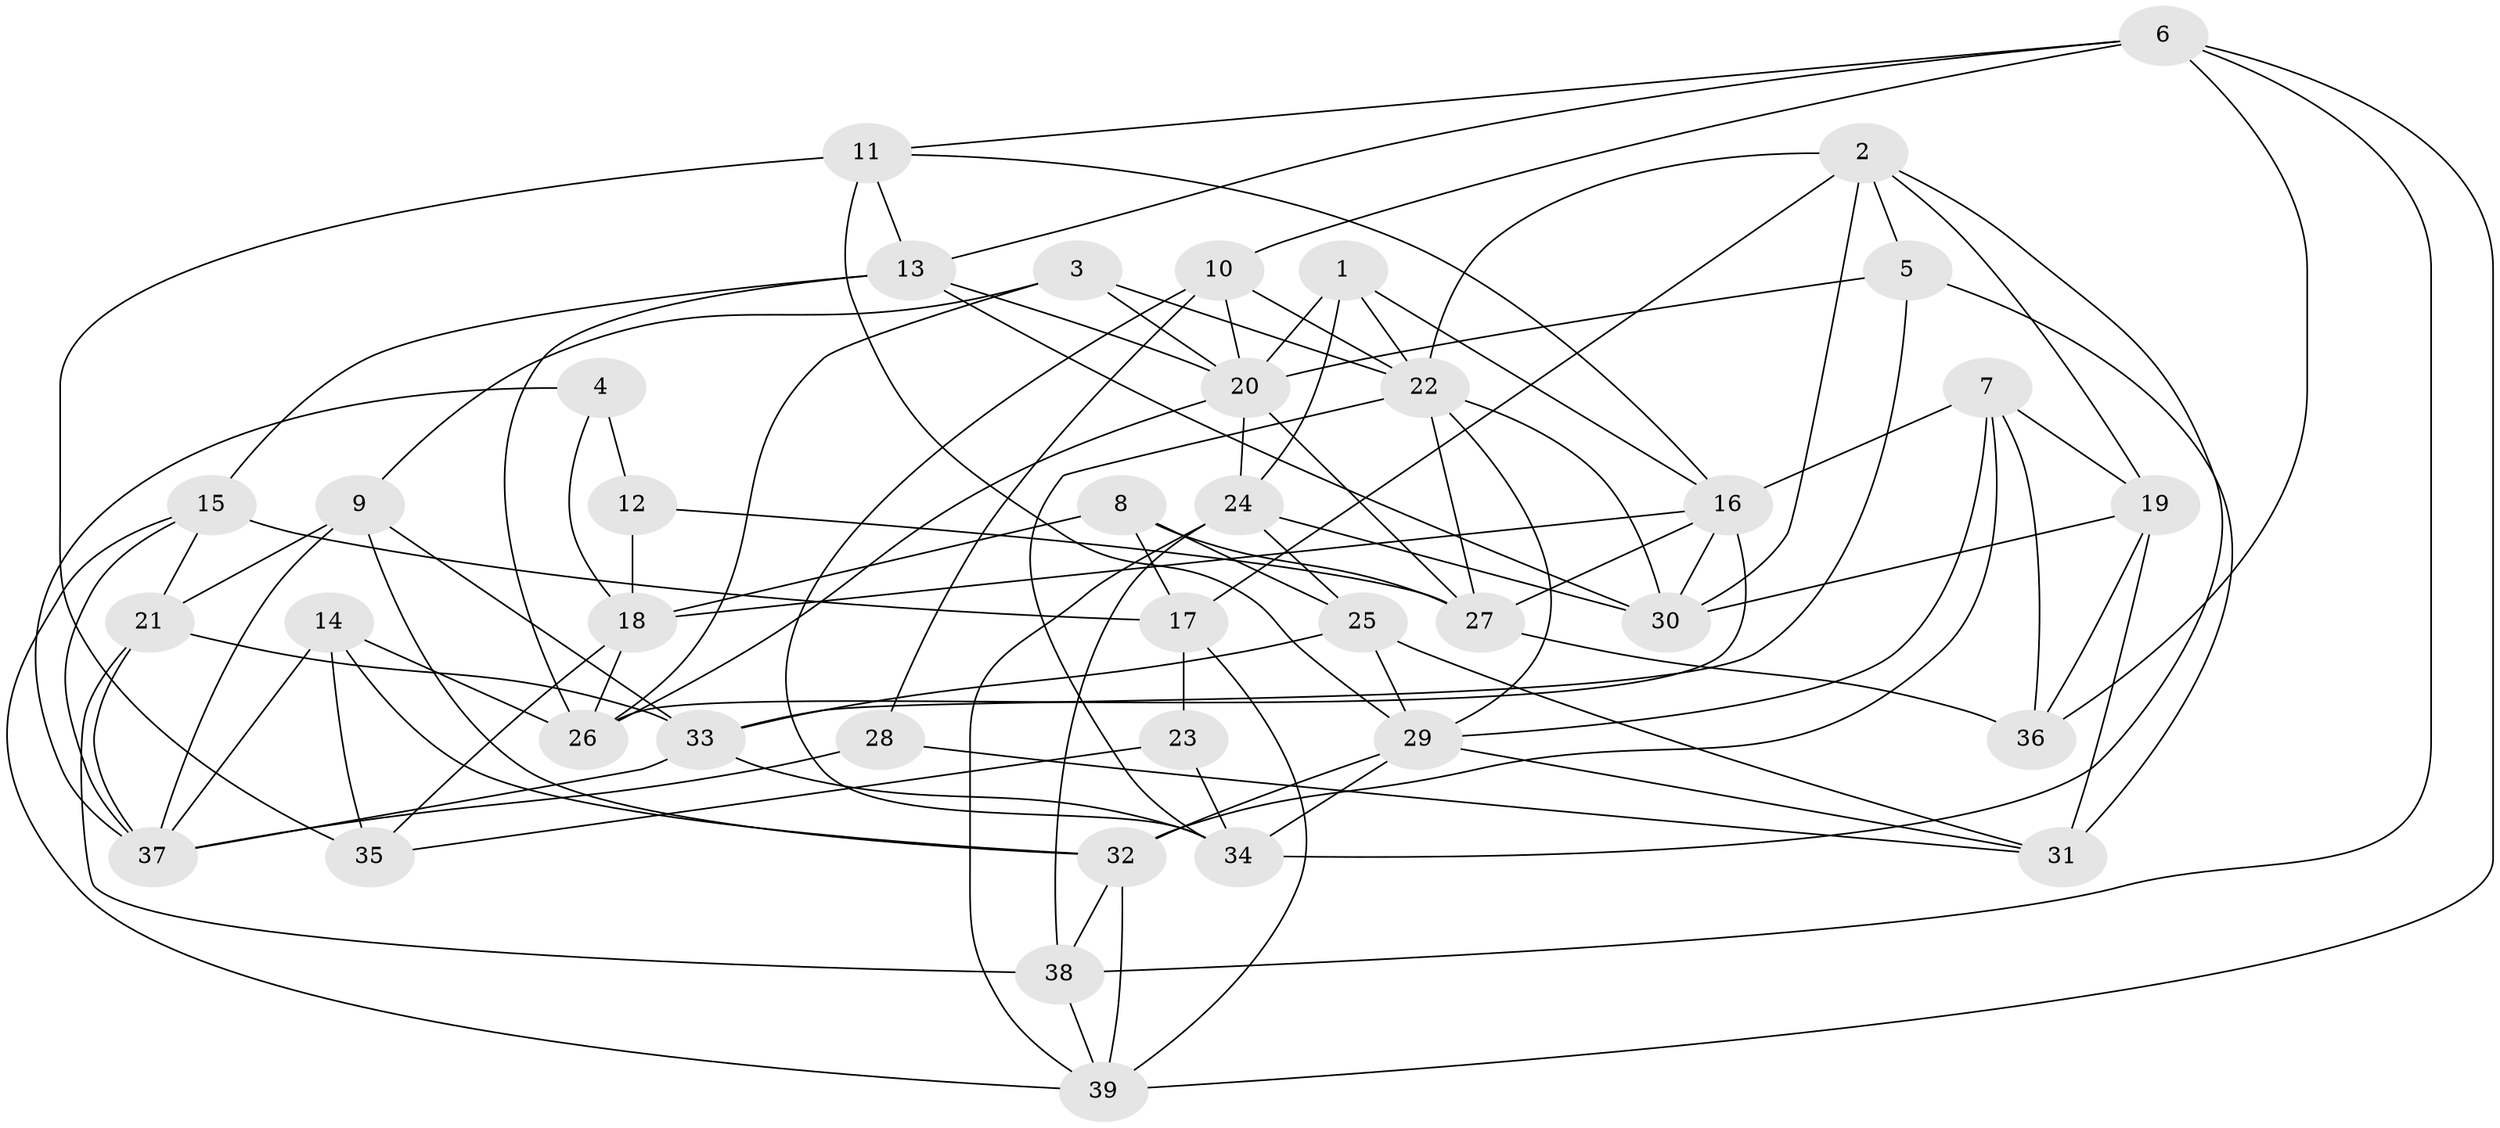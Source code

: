 // original degree distribution, {4: 1.0}
// Generated by graph-tools (version 1.1) at 2025/03/03/09/25 03:03:05]
// undirected, 39 vertices, 102 edges
graph export_dot {
graph [start="1"]
  node [color=gray90,style=filled];
  1;
  2;
  3;
  4;
  5;
  6;
  7;
  8;
  9;
  10;
  11;
  12;
  13;
  14;
  15;
  16;
  17;
  18;
  19;
  20;
  21;
  22;
  23;
  24;
  25;
  26;
  27;
  28;
  29;
  30;
  31;
  32;
  33;
  34;
  35;
  36;
  37;
  38;
  39;
  1 -- 16 [weight=1.0];
  1 -- 20 [weight=1.0];
  1 -- 22 [weight=1.0];
  1 -- 24 [weight=1.0];
  2 -- 5 [weight=1.0];
  2 -- 17 [weight=1.0];
  2 -- 19 [weight=1.0];
  2 -- 22 [weight=1.0];
  2 -- 30 [weight=1.0];
  2 -- 34 [weight=1.0];
  3 -- 9 [weight=1.0];
  3 -- 20 [weight=1.0];
  3 -- 22 [weight=1.0];
  3 -- 26 [weight=1.0];
  4 -- 12 [weight=2.0];
  4 -- 18 [weight=1.0];
  4 -- 37 [weight=1.0];
  5 -- 20 [weight=1.0];
  5 -- 31 [weight=1.0];
  5 -- 33 [weight=1.0];
  6 -- 10 [weight=1.0];
  6 -- 11 [weight=1.0];
  6 -- 13 [weight=1.0];
  6 -- 36 [weight=1.0];
  6 -- 38 [weight=1.0];
  6 -- 39 [weight=1.0];
  7 -- 16 [weight=2.0];
  7 -- 19 [weight=1.0];
  7 -- 29 [weight=1.0];
  7 -- 32 [weight=1.0];
  7 -- 36 [weight=1.0];
  8 -- 17 [weight=1.0];
  8 -- 18 [weight=1.0];
  8 -- 25 [weight=1.0];
  8 -- 27 [weight=1.0];
  9 -- 21 [weight=1.0];
  9 -- 32 [weight=1.0];
  9 -- 33 [weight=1.0];
  9 -- 37 [weight=2.0];
  10 -- 20 [weight=1.0];
  10 -- 22 [weight=1.0];
  10 -- 28 [weight=2.0];
  10 -- 34 [weight=1.0];
  11 -- 13 [weight=1.0];
  11 -- 16 [weight=1.0];
  11 -- 29 [weight=1.0];
  11 -- 35 [weight=2.0];
  12 -- 18 [weight=1.0];
  12 -- 27 [weight=3.0];
  13 -- 15 [weight=1.0];
  13 -- 20 [weight=1.0];
  13 -- 26 [weight=1.0];
  13 -- 30 [weight=1.0];
  14 -- 26 [weight=1.0];
  14 -- 32 [weight=1.0];
  14 -- 35 [weight=1.0];
  14 -- 37 [weight=1.0];
  15 -- 17 [weight=2.0];
  15 -- 21 [weight=1.0];
  15 -- 37 [weight=1.0];
  15 -- 39 [weight=1.0];
  16 -- 18 [weight=1.0];
  16 -- 26 [weight=1.0];
  16 -- 27 [weight=1.0];
  16 -- 30 [weight=1.0];
  17 -- 23 [weight=1.0];
  17 -- 39 [weight=1.0];
  18 -- 26 [weight=1.0];
  18 -- 35 [weight=1.0];
  19 -- 30 [weight=1.0];
  19 -- 31 [weight=2.0];
  19 -- 36 [weight=1.0];
  20 -- 24 [weight=1.0];
  20 -- 26 [weight=1.0];
  20 -- 27 [weight=1.0];
  21 -- 33 [weight=1.0];
  21 -- 37 [weight=1.0];
  21 -- 38 [weight=2.0];
  22 -- 27 [weight=1.0];
  22 -- 29 [weight=1.0];
  22 -- 30 [weight=1.0];
  22 -- 34 [weight=1.0];
  23 -- 34 [weight=1.0];
  23 -- 35 [weight=2.0];
  24 -- 25 [weight=1.0];
  24 -- 30 [weight=1.0];
  24 -- 38 [weight=1.0];
  24 -- 39 [weight=1.0];
  25 -- 29 [weight=2.0];
  25 -- 31 [weight=1.0];
  25 -- 33 [weight=1.0];
  27 -- 36 [weight=1.0];
  28 -- 31 [weight=1.0];
  28 -- 37 [weight=3.0];
  29 -- 31 [weight=1.0];
  29 -- 32 [weight=1.0];
  29 -- 34 [weight=1.0];
  32 -- 38 [weight=1.0];
  32 -- 39 [weight=1.0];
  33 -- 34 [weight=1.0];
  33 -- 37 [weight=1.0];
  38 -- 39 [weight=1.0];
}
